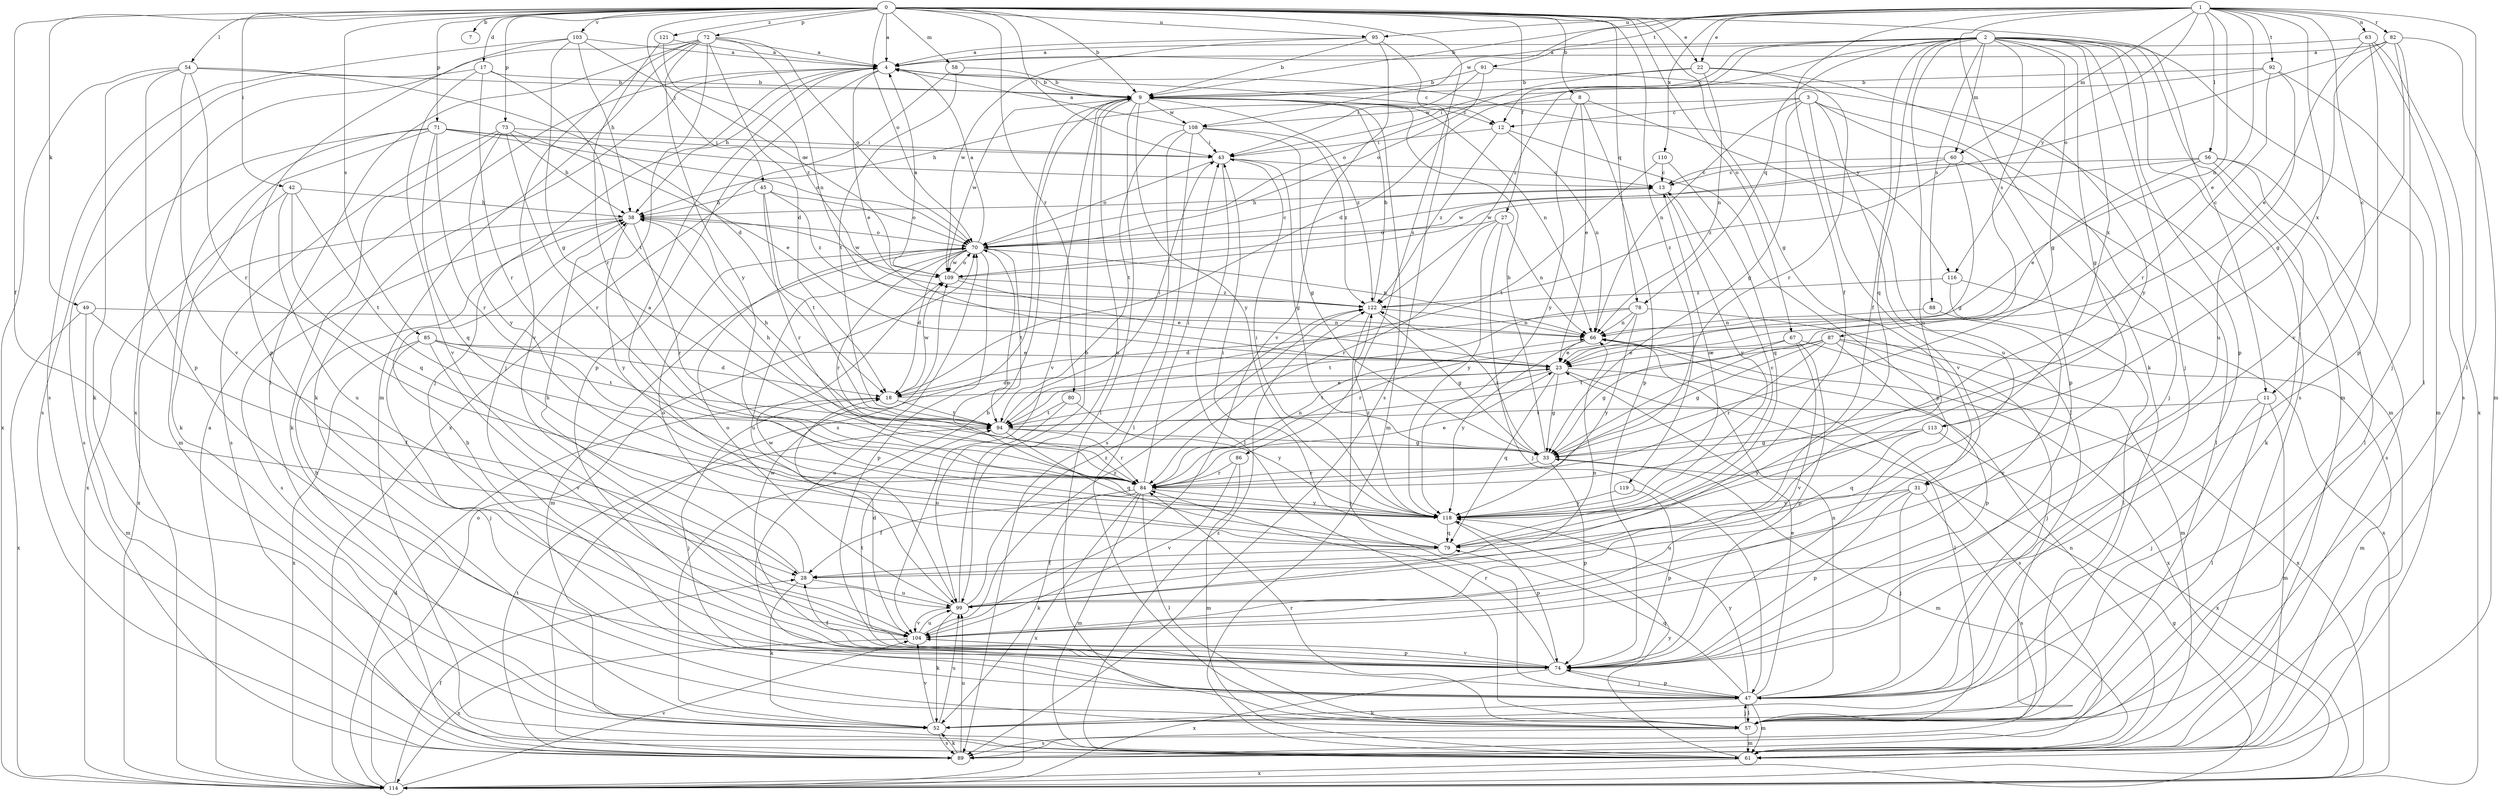 strict digraph  {
0;
1;
2;
3;
4;
7;
8;
9;
11;
12;
13;
17;
18;
22;
23;
27;
28;
31;
33;
38;
42;
43;
45;
47;
49;
52;
54;
56;
57;
58;
60;
61;
63;
66;
67;
70;
71;
72;
73;
74;
78;
79;
80;
82;
84;
85;
86;
87;
88;
89;
91;
92;
94;
95;
99;
103;
104;
108;
109;
110;
113;
114;
116;
118;
119;
121;
122;
0 -> 4  [label=a];
0 -> 7  [label=b];
0 -> 8  [label=b];
0 -> 9  [label=b];
0 -> 11  [label=c];
0 -> 17  [label=d];
0 -> 22  [label=e];
0 -> 27  [label=f];
0 -> 28  [label=f];
0 -> 31  [label=g];
0 -> 42  [label=i];
0 -> 43  [label=i];
0 -> 45  [label=j];
0 -> 49  [label=k];
0 -> 54  [label=l];
0 -> 58  [label=m];
0 -> 67  [label=o];
0 -> 70  [label=o];
0 -> 71  [label=p];
0 -> 72  [label=p];
0 -> 73  [label=p];
0 -> 78  [label=q];
0 -> 80  [label=r];
0 -> 85  [label=s];
0 -> 86  [label=s];
0 -> 95  [label=u];
0 -> 103  [label=v];
0 -> 119  [label=z];
0 -> 121  [label=z];
1 -> 9  [label=b];
1 -> 11  [label=c];
1 -> 22  [label=e];
1 -> 23  [label=e];
1 -> 28  [label=f];
1 -> 52  [label=k];
1 -> 56  [label=l];
1 -> 57  [label=l];
1 -> 60  [label=m];
1 -> 63  [label=n];
1 -> 66  [label=n];
1 -> 82  [label=r];
1 -> 91  [label=t];
1 -> 92  [label=t];
1 -> 95  [label=u];
1 -> 108  [label=w];
1 -> 110  [label=x];
1 -> 113  [label=x];
1 -> 116  [label=y];
2 -> 4  [label=a];
2 -> 12  [label=c];
2 -> 18  [label=d];
2 -> 28  [label=f];
2 -> 31  [label=g];
2 -> 33  [label=g];
2 -> 47  [label=j];
2 -> 57  [label=l];
2 -> 60  [label=m];
2 -> 61  [label=m];
2 -> 74  [label=p];
2 -> 78  [label=q];
2 -> 79  [label=q];
2 -> 87  [label=s];
2 -> 88  [label=s];
2 -> 89  [label=s];
2 -> 99  [label=u];
2 -> 113  [label=x];
2 -> 122  [label=z];
3 -> 12  [label=c];
3 -> 33  [label=g];
3 -> 38  [label=h];
3 -> 47  [label=j];
3 -> 66  [label=n];
3 -> 74  [label=p];
3 -> 99  [label=u];
3 -> 104  [label=v];
4 -> 9  [label=b];
4 -> 12  [label=c];
4 -> 23  [label=e];
4 -> 38  [label=h];
4 -> 47  [label=j];
4 -> 52  [label=k];
4 -> 74  [label=p];
4 -> 116  [label=y];
8 -> 23  [label=e];
8 -> 57  [label=l];
8 -> 74  [label=p];
8 -> 108  [label=w];
8 -> 118  [label=y];
9 -> 12  [label=c];
9 -> 57  [label=l];
9 -> 61  [label=m];
9 -> 66  [label=n];
9 -> 89  [label=s];
9 -> 99  [label=u];
9 -> 104  [label=v];
9 -> 108  [label=w];
9 -> 109  [label=w];
9 -> 118  [label=y];
9 -> 122  [label=z];
11 -> 47  [label=j];
11 -> 57  [label=l];
11 -> 61  [label=m];
11 -> 94  [label=t];
12 -> 43  [label=i];
12 -> 66  [label=n];
12 -> 74  [label=p];
12 -> 122  [label=z];
13 -> 38  [label=h];
13 -> 118  [label=y];
17 -> 9  [label=b];
17 -> 84  [label=r];
17 -> 89  [label=s];
17 -> 94  [label=t];
17 -> 104  [label=v];
18 -> 23  [label=e];
18 -> 47  [label=j];
18 -> 94  [label=t];
18 -> 109  [label=w];
22 -> 9  [label=b];
22 -> 61  [label=m];
22 -> 66  [label=n];
22 -> 70  [label=o];
22 -> 84  [label=r];
23 -> 18  [label=d];
23 -> 33  [label=g];
23 -> 57  [label=l];
23 -> 79  [label=q];
23 -> 89  [label=s];
23 -> 94  [label=t];
27 -> 47  [label=j];
27 -> 66  [label=n];
27 -> 70  [label=o];
27 -> 84  [label=r];
27 -> 118  [label=y];
28 -> 38  [label=h];
28 -> 52  [label=k];
28 -> 70  [label=o];
28 -> 99  [label=u];
31 -> 47  [label=j];
31 -> 74  [label=p];
31 -> 89  [label=s];
31 -> 99  [label=u];
31 -> 118  [label=y];
33 -> 9  [label=b];
33 -> 38  [label=h];
33 -> 61  [label=m];
33 -> 74  [label=p];
33 -> 84  [label=r];
33 -> 122  [label=z];
38 -> 70  [label=o];
38 -> 84  [label=r];
38 -> 89  [label=s];
38 -> 109  [label=w];
38 -> 114  [label=x];
38 -> 118  [label=y];
42 -> 38  [label=h];
42 -> 79  [label=q];
42 -> 94  [label=t];
42 -> 99  [label=u];
42 -> 114  [label=x];
43 -> 13  [label=c];
43 -> 33  [label=g];
43 -> 57  [label=l];
43 -> 70  [label=o];
45 -> 38  [label=h];
45 -> 70  [label=o];
45 -> 84  [label=r];
45 -> 94  [label=t];
45 -> 122  [label=z];
47 -> 23  [label=e];
47 -> 52  [label=k];
47 -> 57  [label=l];
47 -> 61  [label=m];
47 -> 66  [label=n];
47 -> 70  [label=o];
47 -> 74  [label=p];
47 -> 79  [label=q];
47 -> 118  [label=y];
49 -> 28  [label=f];
49 -> 61  [label=m];
49 -> 66  [label=n];
49 -> 114  [label=x];
52 -> 9  [label=b];
52 -> 89  [label=s];
52 -> 99  [label=u];
52 -> 104  [label=v];
54 -> 9  [label=b];
54 -> 18  [label=d];
54 -> 52  [label=k];
54 -> 74  [label=p];
54 -> 84  [label=r];
54 -> 104  [label=v];
54 -> 114  [label=x];
56 -> 13  [label=c];
56 -> 23  [label=e];
56 -> 52  [label=k];
56 -> 57  [label=l];
56 -> 89  [label=s];
56 -> 109  [label=w];
57 -> 38  [label=h];
57 -> 47  [label=j];
57 -> 61  [label=m];
57 -> 84  [label=r];
57 -> 89  [label=s];
58 -> 9  [label=b];
58 -> 94  [label=t];
58 -> 114  [label=x];
60 -> 13  [label=c];
60 -> 33  [label=g];
60 -> 57  [label=l];
60 -> 109  [label=w];
60 -> 122  [label=z];
61 -> 66  [label=n];
61 -> 114  [label=x];
61 -> 118  [label=y];
61 -> 122  [label=z];
63 -> 4  [label=a];
63 -> 23  [label=e];
63 -> 74  [label=p];
63 -> 89  [label=s];
63 -> 114  [label=x];
66 -> 23  [label=e];
66 -> 114  [label=x];
66 -> 118  [label=y];
67 -> 23  [label=e];
67 -> 33  [label=g];
67 -> 74  [label=p];
67 -> 104  [label=v];
67 -> 114  [label=x];
70 -> 4  [label=a];
70 -> 13  [label=c];
70 -> 18  [label=d];
70 -> 61  [label=m];
70 -> 66  [label=n];
70 -> 74  [label=p];
70 -> 84  [label=r];
70 -> 94  [label=t];
70 -> 99  [label=u];
70 -> 109  [label=w];
71 -> 13  [label=c];
71 -> 43  [label=i];
71 -> 52  [label=k];
71 -> 61  [label=m];
71 -> 70  [label=o];
71 -> 79  [label=q];
71 -> 84  [label=r];
71 -> 89  [label=s];
72 -> 4  [label=a];
72 -> 18  [label=d];
72 -> 47  [label=j];
72 -> 57  [label=l];
72 -> 61  [label=m];
72 -> 66  [label=n];
72 -> 70  [label=o];
72 -> 104  [label=v];
72 -> 114  [label=x];
72 -> 118  [label=y];
73 -> 23  [label=e];
73 -> 38  [label=h];
73 -> 43  [label=i];
73 -> 52  [label=k];
73 -> 84  [label=r];
73 -> 89  [label=s];
73 -> 118  [label=y];
74 -> 28  [label=f];
74 -> 38  [label=h];
74 -> 47  [label=j];
74 -> 84  [label=r];
74 -> 94  [label=t];
74 -> 104  [label=v];
74 -> 109  [label=w];
74 -> 114  [label=x];
78 -> 18  [label=d];
78 -> 61  [label=m];
78 -> 66  [label=n];
78 -> 84  [label=r];
78 -> 94  [label=t];
78 -> 118  [label=y];
79 -> 4  [label=a];
79 -> 13  [label=c];
79 -> 28  [label=f];
79 -> 43  [label=i];
80 -> 94  [label=t];
80 -> 99  [label=u];
80 -> 118  [label=y];
82 -> 4  [label=a];
82 -> 33  [label=g];
82 -> 47  [label=j];
82 -> 61  [label=m];
82 -> 70  [label=o];
82 -> 104  [label=v];
84 -> 23  [label=e];
84 -> 28  [label=f];
84 -> 43  [label=i];
84 -> 52  [label=k];
84 -> 57  [label=l];
84 -> 61  [label=m];
84 -> 66  [label=n];
84 -> 114  [label=x];
84 -> 118  [label=y];
85 -> 18  [label=d];
85 -> 23  [label=e];
85 -> 47  [label=j];
85 -> 94  [label=t];
85 -> 104  [label=v];
85 -> 114  [label=x];
86 -> 61  [label=m];
86 -> 84  [label=r];
86 -> 104  [label=v];
87 -> 23  [label=e];
87 -> 33  [label=g];
87 -> 47  [label=j];
87 -> 61  [label=m];
87 -> 74  [label=p];
87 -> 84  [label=r];
87 -> 94  [label=t];
88 -> 66  [label=n];
88 -> 104  [label=v];
89 -> 52  [label=k];
89 -> 94  [label=t];
89 -> 99  [label=u];
91 -> 9  [label=b];
91 -> 43  [label=i];
91 -> 70  [label=o];
91 -> 118  [label=y];
92 -> 9  [label=b];
92 -> 43  [label=i];
92 -> 61  [label=m];
92 -> 84  [label=r];
92 -> 99  [label=u];
94 -> 33  [label=g];
94 -> 38  [label=h];
94 -> 43  [label=i];
94 -> 79  [label=q];
94 -> 84  [label=r];
95 -> 4  [label=a];
95 -> 9  [label=b];
95 -> 89  [label=s];
95 -> 104  [label=v];
95 -> 109  [label=w];
99 -> 9  [label=b];
99 -> 52  [label=k];
99 -> 66  [label=n];
99 -> 70  [label=o];
99 -> 104  [label=v];
99 -> 109  [label=w];
99 -> 122  [label=z];
103 -> 4  [label=a];
103 -> 33  [label=g];
103 -> 38  [label=h];
103 -> 74  [label=p];
103 -> 89  [label=s];
103 -> 109  [label=w];
104 -> 18  [label=d];
104 -> 74  [label=p];
104 -> 99  [label=u];
104 -> 114  [label=x];
104 -> 122  [label=z];
108 -> 4  [label=a];
108 -> 33  [label=g];
108 -> 43  [label=i];
108 -> 57  [label=l];
108 -> 89  [label=s];
108 -> 94  [label=t];
108 -> 122  [label=z];
109 -> 4  [label=a];
109 -> 23  [label=e];
109 -> 70  [label=o];
109 -> 122  [label=z];
110 -> 13  [label=c];
110 -> 79  [label=q];
110 -> 94  [label=t];
113 -> 33  [label=g];
113 -> 79  [label=q];
113 -> 114  [label=x];
113 -> 118  [label=y];
114 -> 4  [label=a];
114 -> 18  [label=d];
114 -> 28  [label=f];
114 -> 33  [label=g];
114 -> 70  [label=o];
114 -> 104  [label=v];
116 -> 57  [label=l];
116 -> 114  [label=x];
116 -> 122  [label=z];
118 -> 13  [label=c];
118 -> 43  [label=i];
118 -> 70  [label=o];
118 -> 74  [label=p];
118 -> 79  [label=q];
118 -> 122  [label=z];
119 -> 74  [label=p];
119 -> 118  [label=y];
121 -> 4  [label=a];
121 -> 84  [label=r];
121 -> 122  [label=z];
122 -> 9  [label=b];
122 -> 33  [label=g];
122 -> 47  [label=j];
122 -> 66  [label=n];
}
